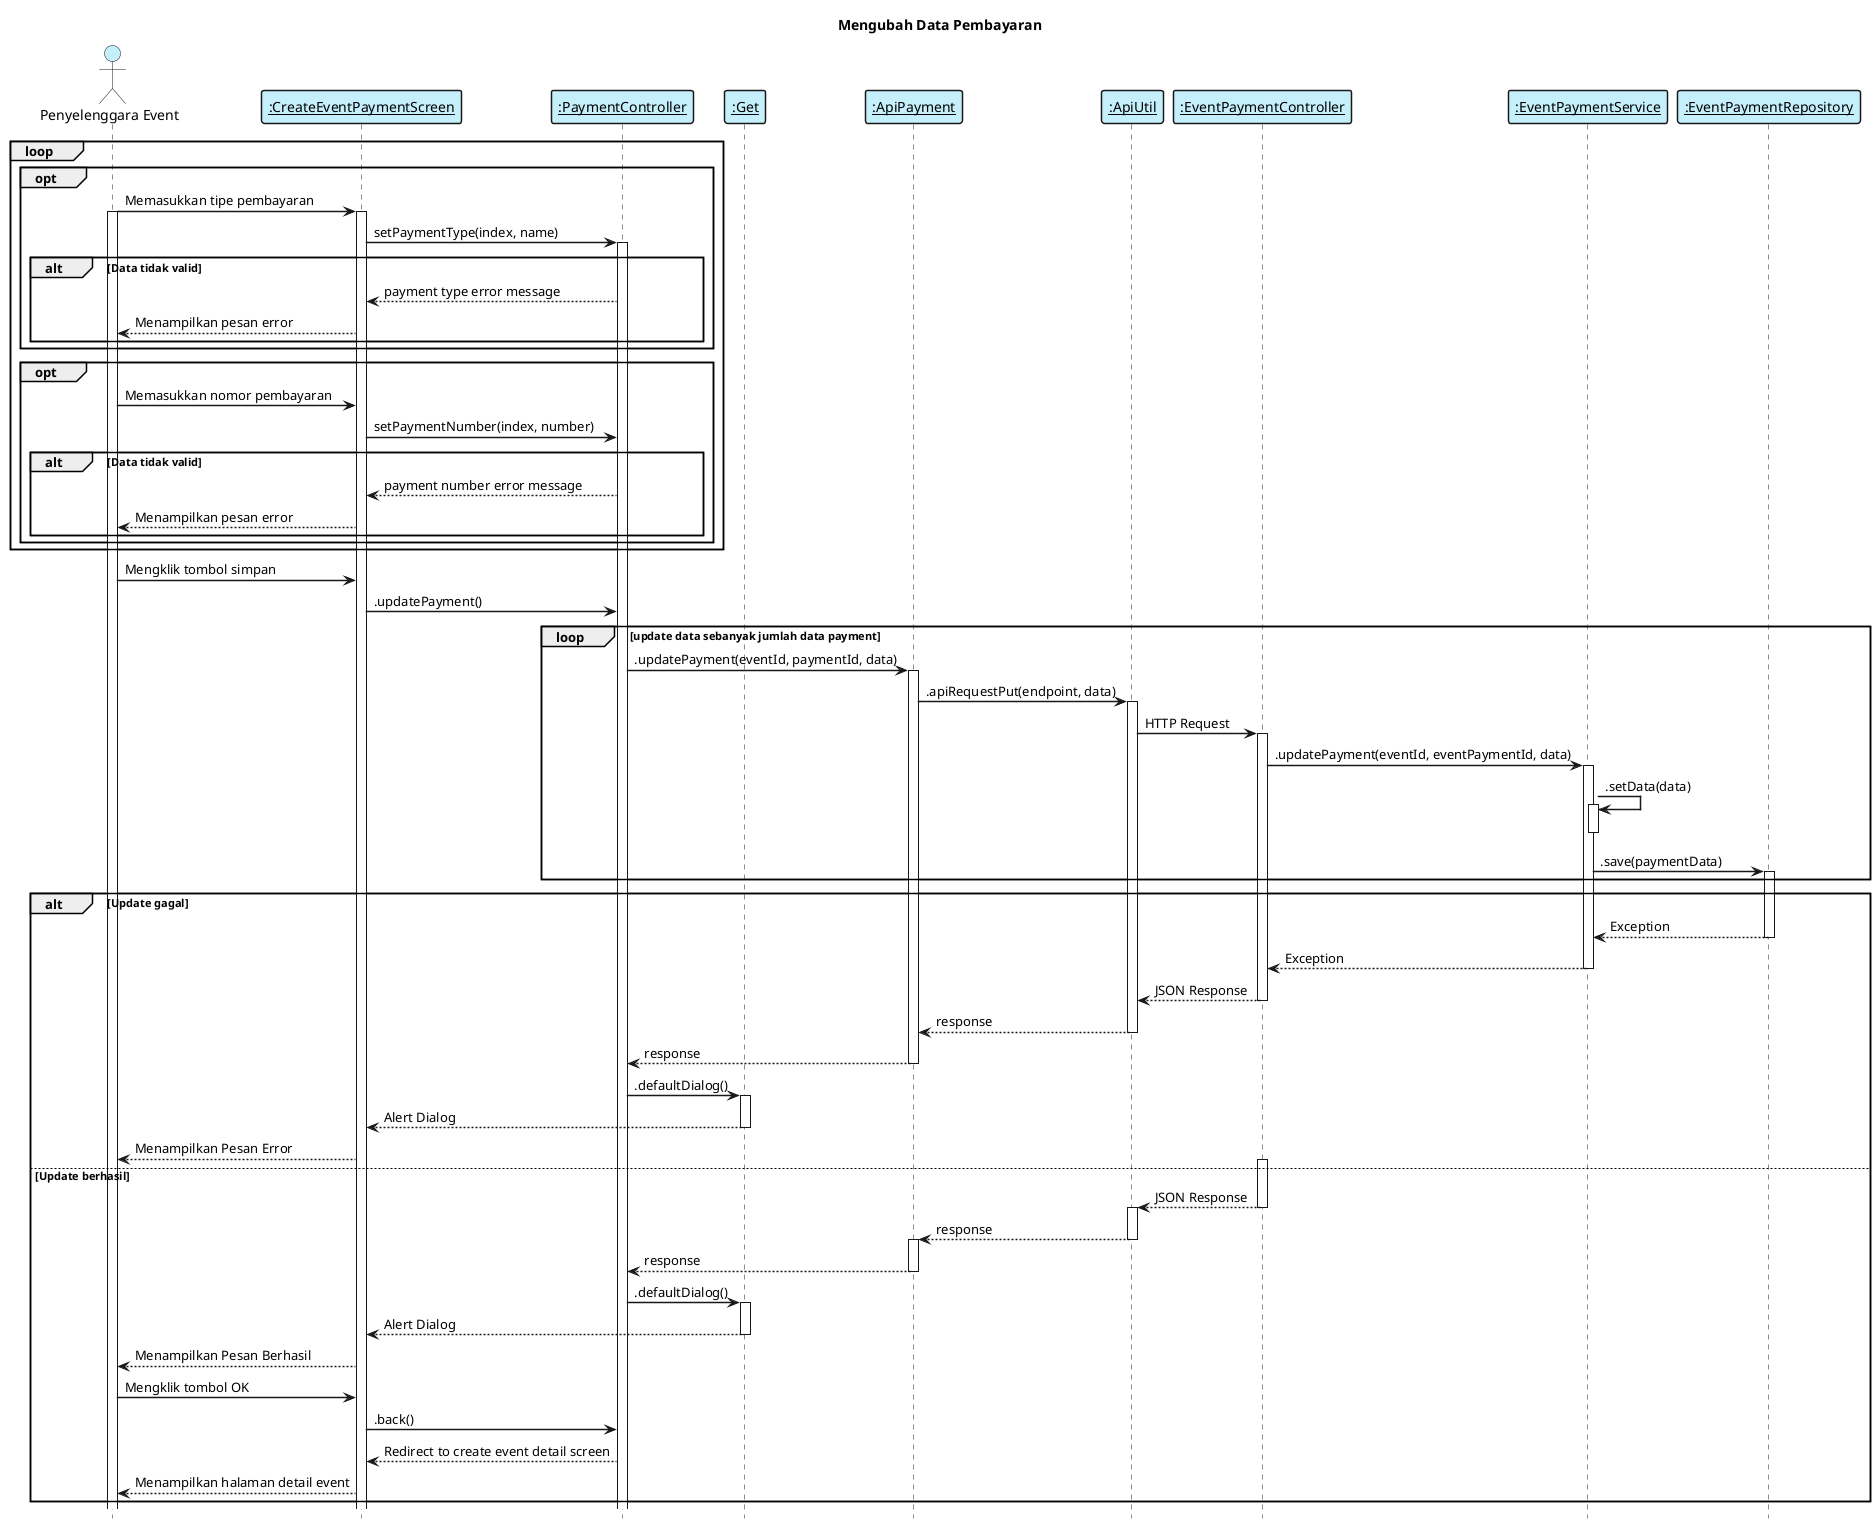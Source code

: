 @startuml edit data pembayaran

    title "Mengubah Data Pembayaran"
    hide footbox
    skinparam shadowing false
    skinparam sequence {    
        ArrowThickness 1.5
        ActorFontName Century Gothic
        ActorBackgroundColor  #C6EFFC
        ArrowFontName Century Gothic
        ParticipantBorderThickness 1.5
        ParticipantBackgroundColor #C6EFFC
    }

    actor "Penyelenggara Event" as eo
    participant "__:CreateEventPaymentScreen__" as viewPayment
    participant "__:PaymentController__" as controllerPayment
    participant "__:Get__" as libGet
    participant "__:ApiPayment__" as apiPayment
    participant "__:ApiUtil__" as apiUtil
    participant "__:EventPaymentController__" as controllerPaymentBackend
    participant "__:EventPaymentService__" as servicePayment
    participant "__:EventPaymentRepository__" as repositoryPayment
    
    loop
        opt
            eo -> viewPayment: Memasukkan tipe pembayaran
            activate eo
            activate viewPayment
            viewPayment -> controllerPayment: setPaymentType(index, name)
            activate controllerPayment
            alt Data tidak valid
                controllerPayment --> viewPayment: payment type error message
                viewPayment --> eo: Menampilkan pesan error
            end
        end

        opt
            eo -> viewPayment: Memasukkan nomor pembayaran
            viewPayment -> controllerPayment: setPaymentNumber(index, number)
            alt Data tidak valid
                controllerPayment --> viewPayment: payment number error message
                viewPayment --> eo: Menampilkan pesan error
            end
        end
    end

    eo -> viewPayment : Mengklik tombol simpan
    viewPayment -> controllerPayment: .updatePayment()

    loop update data sebanyak jumlah data payment
        controllerPayment -> apiPayment: .updatePayment(eventId, paymentId, data)
        activate apiPayment
        apiPayment -> apiUtil: .apiRequestPut(endpoint, data)
        activate apiUtil
        apiUtil -> controllerPaymentBackend: HTTP Request
        activate controllerPaymentBackend
        controllerPaymentBackend -> servicePayment: .updatePayment(eventId, eventPaymentId, data)
        activate servicePayment
        servicePayment -> servicePayment: .setData(data)
        activate servicePayment
        deactivate servicePayment
        servicePayment -> repositoryPayment: .save(paymentData)
        activate repositoryPayment
    end

     alt Update gagal
            repositoryPayment --> servicePayment: Exception
            deactivate 
            servicePayment --> controllerPaymentBackend: Exception
            deactivate 
            controllerPaymentBackend --> apiUtil: JSON Response
            deactivate 
            apiUtil --> apiPayment: response 
            deactivate 
            apiPayment --> controllerPayment: response 
            deactivate 
            controllerPayment -> libGet: .defaultDialog()
            activate libGet
            libGet --> viewPayment: Alert Dialog
            deactivate libGet
            viewPayment --> eo: Menampilkan Pesan Error
        else Update berhasil
            activate controllerPaymentBackend
            controllerPaymentBackend --> apiUtil: JSON Response
            deactivate controllerPaymentBackend
            activate apiUtil
            apiUtil --> apiPayment: response
            deactivate apiUtil
            activate apiPayment
            apiPayment --> controllerPayment: response
            deactivate apiPayment
            controllerPayment -> libGet: .defaultDialog()
            activate libGet
            libGet --> viewPayment: Alert Dialog
            deactivate libGet
            viewPayment --> eo: Menampilkan Pesan Berhasil
            eo -> viewPayment: Mengklik tombol OK
           
            viewPayment -> controllerPayment: .back()
            controllerPayment --> viewPayment: Redirect to create event detail screen
            viewPayment --> eo: Menampilkan halaman detail event

        end

@enduml